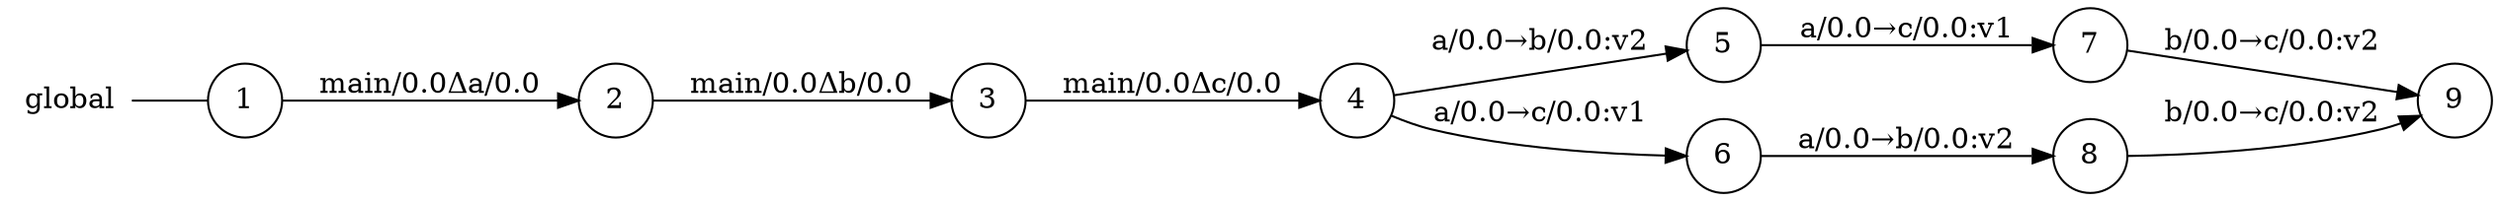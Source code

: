 digraph global {
	rankdir="LR";
	n_0 [label="global", shape="plaintext"];
	n_1 [id="5", shape=circle, label="5"];
	n_2 [id="6", shape=circle, label="6"];
	n_3 [id="1", shape=circle, label="1"];
	n_0 -> n_3 [arrowhead=none];
	n_4 [id="9", shape=circle, label="9"];
	n_5 [id="2", shape=circle, label="2"];
	n_6 [id="8", shape=circle, label="8"];
	n_7 [id="4", shape=circle, label="4"];
	n_8 [id="7", shape=circle, label="7"];
	n_9 [id="3", shape=circle, label="3"];

	n_6 -> n_4 [id="[$e|8]", label="b/0.0→c/0.0:v2"];
	n_2 -> n_6 [id="[$e|6]", label="a/0.0→b/0.0:v2"];
	n_7 -> n_1 [id="[$e|3]", label="a/0.0→b/0.0:v2"];
	n_9 -> n_7 [id="[$e|2]", label="main/0.0Δc/0.0"];
	n_1 -> n_8 [id="[$e|5]", label="a/0.0→c/0.0:v1"];
	n_5 -> n_9 [id="[$e|1]", label="main/0.0Δb/0.0"];
	n_7 -> n_2 [id="[$e|4]", label="a/0.0→c/0.0:v1"];
	n_8 -> n_4 [id="[$e|7]", label="b/0.0→c/0.0:v2"];
	n_3 -> n_5 [id="[$e|0]", label="main/0.0Δa/0.0"];
}
